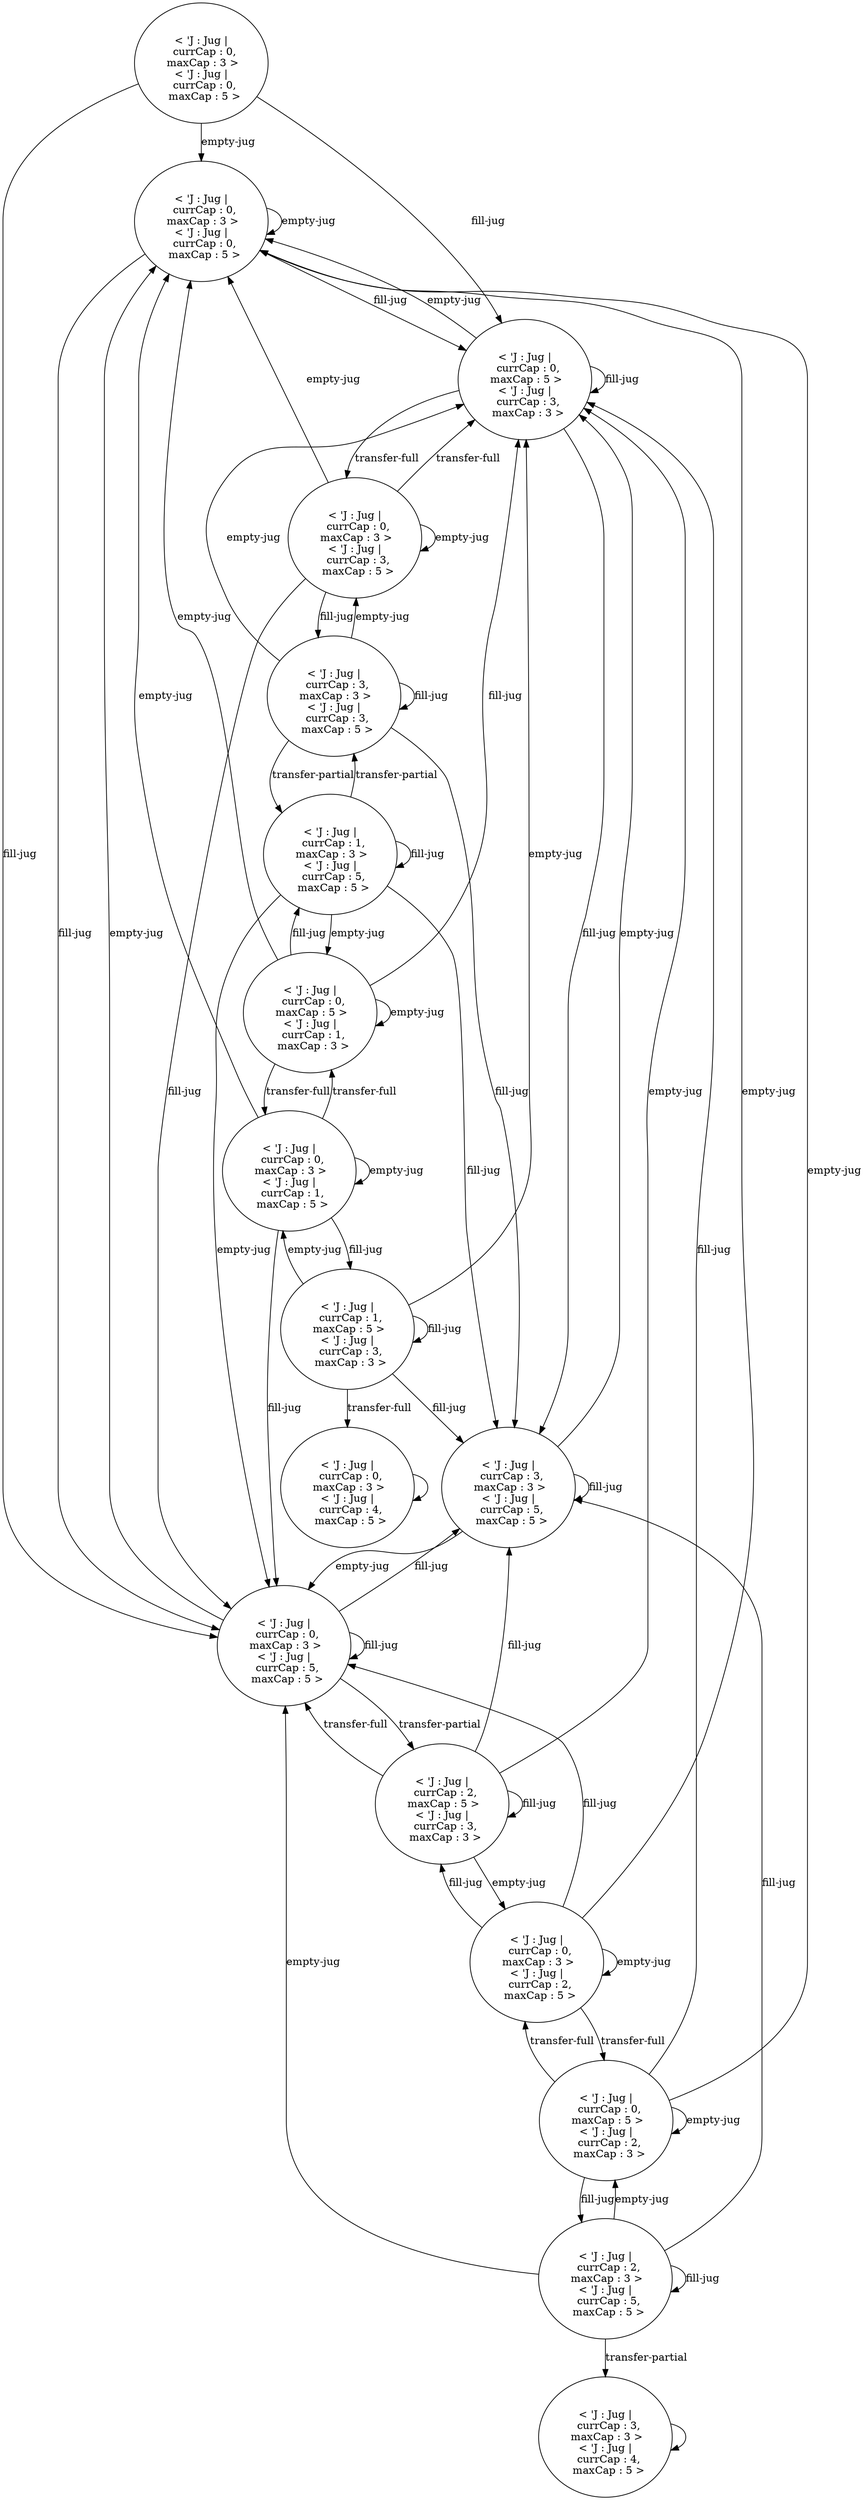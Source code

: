 digraph {
        0 [label="
< 'J : Jug |
  currCap : 0,
  maxCap : 3 > 
< 'J : Jug |
  currCap : 0,
  maxCap : 5 >"];
        0 -> 1 [label="empty-jug"];
        1 [label="
< 'J : Jug |
  currCap : 0,
  maxCap : 3 > 
< 'J : Jug |
  currCap : 0,
  maxCap : 5 >"];
        1 -> 1 [label="empty-jug"];
        1 -> 2 [label="fill-jug"];
        2 [label="
< 'J : Jug |
  currCap : 0,
  maxCap : 5 > 
< 'J : Jug |
  currCap : 3,
  maxCap : 3 >"];
        2 -> 2 [label="fill-jug"];
        2 -> 3 [label="transfer-full"];
        3 [label="
< 'J : Jug |
  currCap : 0,
  maxCap : 3 > 
< 'J : Jug |
  currCap : 3,
  maxCap : 5 >"];
        3 -> 3 [label="empty-jug"];
        3 -> 2 [label="transfer-full"];
        3 -> 4 [label="fill-jug"];
        4 [label="
< 'J : Jug |
  currCap : 3,
  maxCap : 3 > 
< 'J : Jug |
  currCap : 3,
  maxCap : 5 >"];
        4 -> 5 [label="transfer-partial"];
        5 [label="
< 'J : Jug |
  currCap : 1,
  maxCap : 3 > 
< 'J : Jug |
  currCap : 5,
  maxCap : 5 >"];
        5 -> 5 [label="fill-jug"];
        5 -> 4 [label="transfer-partial"];
        5 -> 6 [label="fill-jug"];
        6 [label="
< 'J : Jug |
  currCap : 3,
  maxCap : 3 > 
< 'J : Jug |
  currCap : 5,
  maxCap : 5 >"];
        6 -> 6 [label="fill-jug"];
        6 -> 7 [label="empty-jug"];
        7 [label="
< 'J : Jug |
  currCap : 0,
  maxCap : 3 > 
< 'J : Jug |
  currCap : 5,
  maxCap : 5 >"];
        7 -> 7 [label="fill-jug"];
        7 -> 8 [label="transfer-partial"];
        8 [label="
< 'J : Jug |
  currCap : 2,
  maxCap : 5 > 
< 'J : Jug |
  currCap : 3,
  maxCap : 3 >"];
        8 -> 7 [label="transfer-full"];
        8 -> 8 [label="fill-jug"];
        8 -> 6 [label="fill-jug"];
        8 -> 2 [label="empty-jug"];
        8 -> 9 [label="empty-jug"];
        9 [label="
< 'J : Jug |
  currCap : 0,
  maxCap : 3 > 
< 'J : Jug |
  currCap : 2,
  maxCap : 5 >"];
        9 -> 9 [label="empty-jug"];
        9 -> 10 [label="transfer-full"];
        10 [label="
< 'J : Jug |
  currCap : 0,
  maxCap : 5 > 
< 'J : Jug |
  currCap : 2,
  maxCap : 3 >"];
        10 -> 10 [label="empty-jug"];
        10 -> 9 [label="transfer-full"];
        10 -> 11 [label="fill-jug"];
        11 [label="
< 'J : Jug |
  currCap : 2,
  maxCap : 3 > 
< 'J : Jug |
  currCap : 5,
  maxCap : 5 >"];
        11 -> 11 [label="fill-jug"];
        11 -> 12 [label="transfer-partial"];
        12 [label="
< 'J : Jug |
  currCap : 3,
  maxCap : 3 > 
< 'J : Jug |
  currCap : 4,
  maxCap : 5 >"];
        12 -> 12;
        11 -> 6 [label="fill-jug"];
        11 -> 7 [label="empty-jug"];
        11 -> 10 [label="empty-jug"];
        10 -> 2 [label="fill-jug"];
        10 -> 1 [label="empty-jug"];
        9 -> 8 [label="fill-jug"];
        9 -> 7 [label="fill-jug"];
        9 -> 1 [label="empty-jug"];
        7 -> 6 [label="fill-jug"];
        7 -> 1 [label="empty-jug"];
        6 -> 2 [label="empty-jug"];
        5 -> 7 [label="empty-jug"];
        5 -> 13 [label="empty-jug"];
        13 [label="
< 'J : Jug |
  currCap : 0,
  maxCap : 5 > 
< 'J : Jug |
  currCap : 1,
  maxCap : 3 >"];
        13 -> 13 [label="empty-jug"];
        13 -> 14 [label="transfer-full"];
        14 [label="
< 'J : Jug |
  currCap : 0,
  maxCap : 3 > 
< 'J : Jug |
  currCap : 1,
  maxCap : 5 >"];
        14 -> 14 [label="empty-jug"];
        14 -> 13 [label="transfer-full"];
        14 -> 15 [label="fill-jug"];
        15 [label="
< 'J : Jug |
  currCap : 1,
  maxCap : 5 > 
< 'J : Jug |
  currCap : 3,
  maxCap : 3 >"];
        15 -> 16 [label="transfer-full"];
        16 [label="
< 'J : Jug |
  currCap : 0,
  maxCap : 3 > 
< 'J : Jug |
  currCap : 4,
  maxCap : 5 >"];
        16 -> 16;
        15 -> 15 [label="fill-jug"];
        15 -> 6 [label="fill-jug"];
        15 -> 2 [label="empty-jug"];
        15 -> 14 [label="empty-jug"];
        14 -> 7 [label="fill-jug"];
        14 -> 1 [label="empty-jug"];
        13 -> 5 [label="fill-jug"];
        13 -> 2 [label="fill-jug"];
        13 -> 1 [label="empty-jug"];
        4 -> 4 [label="fill-jug"];
        4 -> 3 [label="empty-jug"];
        4 -> 6 [label="fill-jug"];
        4 -> 2 [label="empty-jug"];
        3 -> 7 [label="fill-jug"];
        3 -> 1 [label="empty-jug"];
        2 -> 6 [label="fill-jug"];
        2 -> 1 [label="empty-jug"];
        1 -> 7 [label="fill-jug"];
        0 -> 2 [label="fill-jug"];
        0 -> 7 [label="fill-jug"];
}